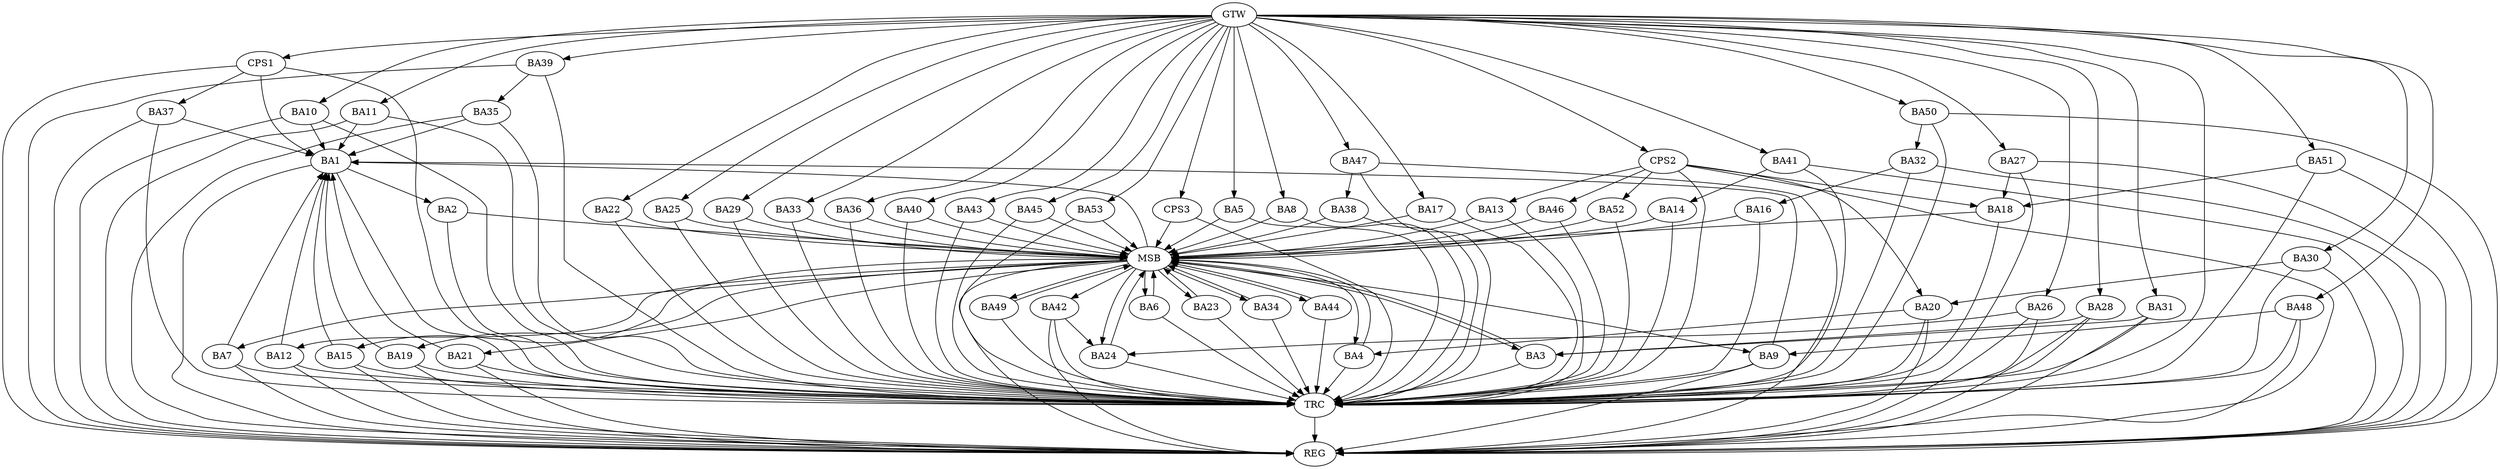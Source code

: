 strict digraph G {
  BA1 [ label="BA1" ];
  BA2 [ label="BA2" ];
  BA3 [ label="BA3" ];
  BA4 [ label="BA4" ];
  BA5 [ label="BA5" ];
  BA6 [ label="BA6" ];
  BA7 [ label="BA7" ];
  BA8 [ label="BA8" ];
  BA9 [ label="BA9" ];
  BA10 [ label="BA10" ];
  BA11 [ label="BA11" ];
  BA12 [ label="BA12" ];
  BA13 [ label="BA13" ];
  BA14 [ label="BA14" ];
  BA15 [ label="BA15" ];
  BA16 [ label="BA16" ];
  BA17 [ label="BA17" ];
  BA18 [ label="BA18" ];
  BA19 [ label="BA19" ];
  BA20 [ label="BA20" ];
  BA21 [ label="BA21" ];
  BA22 [ label="BA22" ];
  BA23 [ label="BA23" ];
  BA24 [ label="BA24" ];
  BA25 [ label="BA25" ];
  BA26 [ label="BA26" ];
  BA27 [ label="BA27" ];
  BA28 [ label="BA28" ];
  BA29 [ label="BA29" ];
  BA30 [ label="BA30" ];
  BA31 [ label="BA31" ];
  BA32 [ label="BA32" ];
  BA33 [ label="BA33" ];
  BA34 [ label="BA34" ];
  BA35 [ label="BA35" ];
  BA36 [ label="BA36" ];
  BA37 [ label="BA37" ];
  BA38 [ label="BA38" ];
  BA39 [ label="BA39" ];
  BA40 [ label="BA40" ];
  BA41 [ label="BA41" ];
  BA42 [ label="BA42" ];
  BA43 [ label="BA43" ];
  BA44 [ label="BA44" ];
  BA45 [ label="BA45" ];
  BA46 [ label="BA46" ];
  BA47 [ label="BA47" ];
  BA48 [ label="BA48" ];
  BA49 [ label="BA49" ];
  BA50 [ label="BA50" ];
  BA51 [ label="BA51" ];
  BA52 [ label="BA52" ];
  BA53 [ label="BA53" ];
  CPS1 [ label="CPS1" ];
  CPS2 [ label="CPS2" ];
  CPS3 [ label="CPS3" ];
  GTW [ label="GTW" ];
  REG [ label="REG" ];
  MSB [ label="MSB" ];
  TRC [ label="TRC" ];
  BA1 -> BA2;
  BA7 -> BA1;
  BA9 -> BA1;
  BA10 -> BA1;
  BA11 -> BA1;
  BA12 -> BA1;
  BA15 -> BA1;
  BA19 -> BA1;
  BA20 -> BA4;
  BA21 -> BA1;
  BA26 -> BA24;
  BA27 -> BA18;
  BA28 -> BA3;
  BA30 -> BA20;
  BA31 -> BA3;
  BA32 -> BA16;
  BA35 -> BA1;
  BA37 -> BA1;
  BA39 -> BA35;
  BA41 -> BA14;
  BA42 -> BA24;
  BA47 -> BA38;
  BA48 -> BA9;
  BA50 -> BA32;
  BA51 -> BA18;
  CPS1 -> BA37;
  CPS1 -> BA1;
  CPS2 -> BA13;
  CPS2 -> BA20;
  CPS2 -> BA18;
  CPS2 -> BA52;
  CPS2 -> BA46;
  GTW -> BA5;
  GTW -> BA8;
  GTW -> BA10;
  GTW -> BA11;
  GTW -> BA17;
  GTW -> BA22;
  GTW -> BA25;
  GTW -> BA26;
  GTW -> BA27;
  GTW -> BA28;
  GTW -> BA29;
  GTW -> BA30;
  GTW -> BA31;
  GTW -> BA33;
  GTW -> BA36;
  GTW -> BA39;
  GTW -> BA40;
  GTW -> BA41;
  GTW -> BA43;
  GTW -> BA45;
  GTW -> BA47;
  GTW -> BA48;
  GTW -> BA50;
  GTW -> BA51;
  GTW -> BA53;
  GTW -> CPS1;
  GTW -> CPS2;
  GTW -> CPS3;
  BA1 -> REG;
  BA7 -> REG;
  BA9 -> REG;
  BA10 -> REG;
  BA11 -> REG;
  BA12 -> REG;
  BA15 -> REG;
  BA19 -> REG;
  BA20 -> REG;
  BA21 -> REG;
  BA26 -> REG;
  BA27 -> REG;
  BA28 -> REG;
  BA30 -> REG;
  BA31 -> REG;
  BA32 -> REG;
  BA35 -> REG;
  BA37 -> REG;
  BA39 -> REG;
  BA41 -> REG;
  BA42 -> REG;
  BA47 -> REG;
  BA48 -> REG;
  BA50 -> REG;
  BA51 -> REG;
  CPS1 -> REG;
  CPS2 -> REG;
  BA2 -> MSB;
  MSB -> BA1;
  MSB -> REG;
  BA3 -> MSB;
  BA4 -> MSB;
  BA5 -> MSB;
  BA6 -> MSB;
  BA8 -> MSB;
  MSB -> BA4;
  BA13 -> MSB;
  MSB -> BA12;
  BA14 -> MSB;
  BA16 -> MSB;
  BA17 -> MSB;
  MSB -> BA9;
  BA18 -> MSB;
  BA22 -> MSB;
  BA23 -> MSB;
  BA24 -> MSB;
  BA25 -> MSB;
  MSB -> BA3;
  BA29 -> MSB;
  MSB -> BA21;
  BA33 -> MSB;
  MSB -> BA19;
  BA34 -> MSB;
  MSB -> BA7;
  BA36 -> MSB;
  MSB -> BA6;
  BA38 -> MSB;
  MSB -> BA23;
  BA40 -> MSB;
  BA43 -> MSB;
  BA44 -> MSB;
  MSB -> BA24;
  BA45 -> MSB;
  MSB -> BA42;
  BA46 -> MSB;
  MSB -> BA44;
  BA49 -> MSB;
  MSB -> BA15;
  BA52 -> MSB;
  BA53 -> MSB;
  CPS3 -> MSB;
  MSB -> BA34;
  MSB -> BA49;
  BA1 -> TRC;
  BA2 -> TRC;
  BA3 -> TRC;
  BA4 -> TRC;
  BA5 -> TRC;
  BA6 -> TRC;
  BA7 -> TRC;
  BA8 -> TRC;
  BA9 -> TRC;
  BA10 -> TRC;
  BA11 -> TRC;
  BA12 -> TRC;
  BA13 -> TRC;
  BA14 -> TRC;
  BA15 -> TRC;
  BA16 -> TRC;
  BA17 -> TRC;
  BA18 -> TRC;
  BA19 -> TRC;
  BA20 -> TRC;
  BA21 -> TRC;
  BA22 -> TRC;
  BA23 -> TRC;
  BA24 -> TRC;
  BA25 -> TRC;
  BA26 -> TRC;
  BA27 -> TRC;
  BA28 -> TRC;
  BA29 -> TRC;
  BA30 -> TRC;
  BA31 -> TRC;
  BA32 -> TRC;
  BA33 -> TRC;
  BA34 -> TRC;
  BA35 -> TRC;
  BA36 -> TRC;
  BA37 -> TRC;
  BA38 -> TRC;
  BA39 -> TRC;
  BA40 -> TRC;
  BA41 -> TRC;
  BA42 -> TRC;
  BA43 -> TRC;
  BA44 -> TRC;
  BA45 -> TRC;
  BA46 -> TRC;
  BA47 -> TRC;
  BA48 -> TRC;
  BA49 -> TRC;
  BA50 -> TRC;
  BA51 -> TRC;
  BA52 -> TRC;
  BA53 -> TRC;
  CPS1 -> TRC;
  CPS2 -> TRC;
  CPS3 -> TRC;
  GTW -> TRC;
  TRC -> REG;
}
